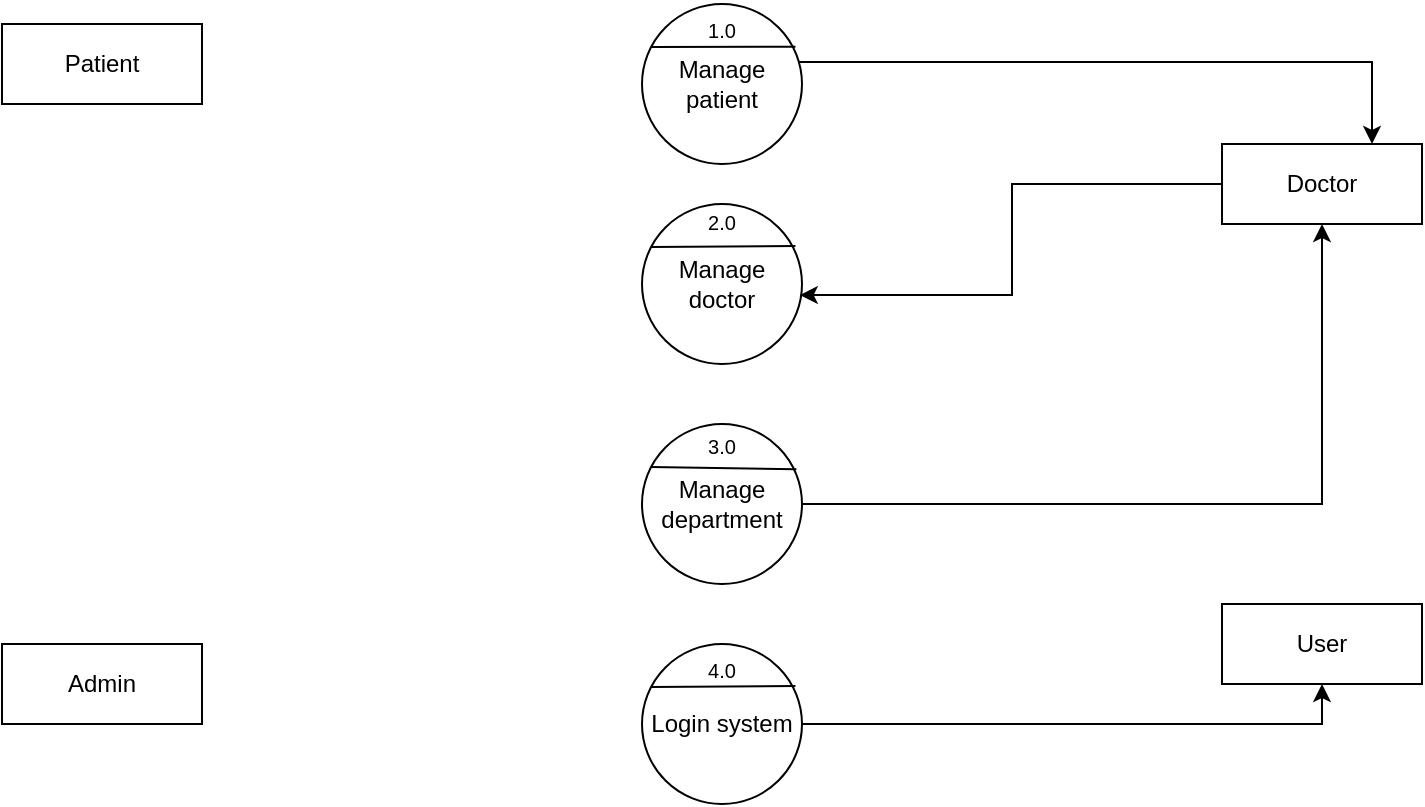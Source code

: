 <mxfile version="24.4.1" type="github">
  <diagram name="Page-1" id="JIyZBihRIfkB0QtYxaRd">
    <mxGraphModel dx="993" dy="448" grid="1" gridSize="8" guides="1" tooltips="1" connect="1" arrows="1" fold="1" page="1" pageScale="1" pageWidth="850" pageHeight="1100" math="0" shadow="0">
      <root>
        <mxCell id="0" />
        <mxCell id="1" parent="0" />
        <mxCell id="QGsXIRogb_SLV1S0yjoC-1" value="Manage doctor" style="ellipse;whiteSpace=wrap;html=1;aspect=fixed;" vertex="1" parent="1">
          <mxGeometry x="390" y="310" width="80" height="80" as="geometry" />
        </mxCell>
        <mxCell id="QGsXIRogb_SLV1S0yjoC-2" value="" style="endArrow=none;html=1;rounded=0;exitX=0.057;exitY=0.269;exitDx=0;exitDy=0;exitPerimeter=0;entryX=0.959;entryY=0.262;entryDx=0;entryDy=0;entryPerimeter=0;" edge="1" parent="1" source="QGsXIRogb_SLV1S0yjoC-1" target="QGsXIRogb_SLV1S0yjoC-1">
          <mxGeometry width="50" height="50" relative="1" as="geometry">
            <mxPoint x="420" y="370" as="sourcePoint" />
            <mxPoint x="470" y="320" as="targetPoint" />
          </mxGeometry>
        </mxCell>
        <mxCell id="QGsXIRogb_SLV1S0yjoC-20" style="edgeStyle=orthogonalEdgeStyle;rounded=0;orthogonalLoop=1;jettySize=auto;html=1;entryX=0.75;entryY=0;entryDx=0;entryDy=0;exitX=0.98;exitY=0.363;exitDx=0;exitDy=0;exitPerimeter=0;" edge="1" parent="1" source="QGsXIRogb_SLV1S0yjoC-3" target="QGsXIRogb_SLV1S0yjoC-13">
          <mxGeometry relative="1" as="geometry" />
        </mxCell>
        <mxCell id="QGsXIRogb_SLV1S0yjoC-3" value="Manage patient " style="ellipse;whiteSpace=wrap;html=1;aspect=fixed;" vertex="1" parent="1">
          <mxGeometry x="390" y="210" width="80" height="80" as="geometry" />
        </mxCell>
        <mxCell id="QGsXIRogb_SLV1S0yjoC-4" value="" style="endArrow=none;html=1;rounded=0;exitX=0.057;exitY=0.269;exitDx=0;exitDy=0;exitPerimeter=0;entryX=0.959;entryY=0.267;entryDx=0;entryDy=0;entryPerimeter=0;" edge="1" source="QGsXIRogb_SLV1S0yjoC-3" target="QGsXIRogb_SLV1S0yjoC-3" parent="1">
          <mxGeometry width="50" height="50" relative="1" as="geometry">
            <mxPoint x="420" y="270" as="sourcePoint" />
            <mxPoint x="470" y="220" as="targetPoint" />
          </mxGeometry>
        </mxCell>
        <mxCell id="QGsXIRogb_SLV1S0yjoC-25" style="edgeStyle=orthogonalEdgeStyle;rounded=0;orthogonalLoop=1;jettySize=auto;html=1;entryX=0.5;entryY=1;entryDx=0;entryDy=0;" edge="1" parent="1" source="QGsXIRogb_SLV1S0yjoC-5" target="QGsXIRogb_SLV1S0yjoC-13">
          <mxGeometry relative="1" as="geometry">
            <Array as="points">
              <mxPoint x="730" y="460" />
            </Array>
          </mxGeometry>
        </mxCell>
        <mxCell id="QGsXIRogb_SLV1S0yjoC-5" value="Manage department" style="ellipse;whiteSpace=wrap;html=1;aspect=fixed;" vertex="1" parent="1">
          <mxGeometry x="390" y="420" width="80" height="80" as="geometry" />
        </mxCell>
        <mxCell id="QGsXIRogb_SLV1S0yjoC-6" value="" style="endArrow=none;html=1;rounded=0;exitX=0.057;exitY=0.269;exitDx=0;exitDy=0;exitPerimeter=0;entryX=0.965;entryY=0.283;entryDx=0;entryDy=0;entryPerimeter=0;" edge="1" source="QGsXIRogb_SLV1S0yjoC-5" target="QGsXIRogb_SLV1S0yjoC-5" parent="1">
          <mxGeometry width="50" height="50" relative="1" as="geometry">
            <mxPoint x="420" y="480" as="sourcePoint" />
            <mxPoint x="470" y="430" as="targetPoint" />
          </mxGeometry>
        </mxCell>
        <mxCell id="QGsXIRogb_SLV1S0yjoC-26" style="edgeStyle=orthogonalEdgeStyle;rounded=0;orthogonalLoop=1;jettySize=auto;html=1;entryX=0.5;entryY=1;entryDx=0;entryDy=0;" edge="1" parent="1" source="QGsXIRogb_SLV1S0yjoC-7" target="QGsXIRogb_SLV1S0yjoC-12">
          <mxGeometry relative="1" as="geometry" />
        </mxCell>
        <mxCell id="QGsXIRogb_SLV1S0yjoC-7" value="Login system" style="ellipse;whiteSpace=wrap;html=1;aspect=fixed;" vertex="1" parent="1">
          <mxGeometry x="390" y="530" width="80" height="80" as="geometry" />
        </mxCell>
        <mxCell id="QGsXIRogb_SLV1S0yjoC-8" value="" style="endArrow=none;html=1;rounded=0;exitX=0.057;exitY=0.269;exitDx=0;exitDy=0;exitPerimeter=0;entryX=0.959;entryY=0.262;entryDx=0;entryDy=0;entryPerimeter=0;" edge="1" source="QGsXIRogb_SLV1S0yjoC-7" target="QGsXIRogb_SLV1S0yjoC-7" parent="1">
          <mxGeometry width="50" height="50" relative="1" as="geometry">
            <mxPoint x="420" y="590" as="sourcePoint" />
            <mxPoint x="470" y="540" as="targetPoint" />
          </mxGeometry>
        </mxCell>
        <mxCell id="QGsXIRogb_SLV1S0yjoC-9" value="Patient" style="rounded=0;whiteSpace=wrap;html=1;" vertex="1" parent="1">
          <mxGeometry x="70" y="220" width="100" height="40" as="geometry" />
        </mxCell>
        <mxCell id="QGsXIRogb_SLV1S0yjoC-11" value="Admin" style="rounded=0;whiteSpace=wrap;html=1;" vertex="1" parent="1">
          <mxGeometry x="70" y="530" width="100" height="40" as="geometry" />
        </mxCell>
        <mxCell id="QGsXIRogb_SLV1S0yjoC-12" value="User" style="rounded=0;whiteSpace=wrap;html=1;" vertex="1" parent="1">
          <mxGeometry x="680" y="510" width="100" height="40" as="geometry" />
        </mxCell>
        <mxCell id="QGsXIRogb_SLV1S0yjoC-13" value="Doctor" style="rounded=0;whiteSpace=wrap;html=1;" vertex="1" parent="1">
          <mxGeometry x="680" y="280" width="100" height="40" as="geometry" />
        </mxCell>
        <mxCell id="QGsXIRogb_SLV1S0yjoC-14" value="&lt;font style=&quot;font-size: 10px;&quot;&gt;2.0&lt;/font&gt;" style="text;html=1;align=center;verticalAlign=middle;whiteSpace=wrap;rounded=0;" vertex="1" parent="1">
          <mxGeometry x="400" y="304" width="60" height="30" as="geometry" />
        </mxCell>
        <mxCell id="QGsXIRogb_SLV1S0yjoC-16" value="&lt;font style=&quot;font-size: 10px;&quot;&gt;1.0&lt;/font&gt;" style="text;html=1;align=center;verticalAlign=middle;whiteSpace=wrap;rounded=0;" vertex="1" parent="1">
          <mxGeometry x="400" y="208" width="60" height="30" as="geometry" />
        </mxCell>
        <mxCell id="QGsXIRogb_SLV1S0yjoC-17" value="&lt;font style=&quot;font-size: 10px;&quot;&gt;3.0&lt;/font&gt;" style="text;html=1;align=center;verticalAlign=middle;whiteSpace=wrap;rounded=0;" vertex="1" parent="1">
          <mxGeometry x="400" y="416" width="60" height="30" as="geometry" />
        </mxCell>
        <mxCell id="QGsXIRogb_SLV1S0yjoC-19" value="&lt;font style=&quot;font-size: 10px;&quot;&gt;4.0&lt;/font&gt;" style="text;html=1;align=center;verticalAlign=middle;whiteSpace=wrap;rounded=0;" vertex="1" parent="1">
          <mxGeometry x="400" y="528" width="60" height="30" as="geometry" />
        </mxCell>
        <mxCell id="QGsXIRogb_SLV1S0yjoC-24" style="edgeStyle=orthogonalEdgeStyle;rounded=0;orthogonalLoop=1;jettySize=auto;html=1;entryX=0.986;entryY=0.569;entryDx=0;entryDy=0;entryPerimeter=0;" edge="1" parent="1" source="QGsXIRogb_SLV1S0yjoC-13" target="QGsXIRogb_SLV1S0yjoC-1">
          <mxGeometry relative="1" as="geometry" />
        </mxCell>
      </root>
    </mxGraphModel>
  </diagram>
</mxfile>
